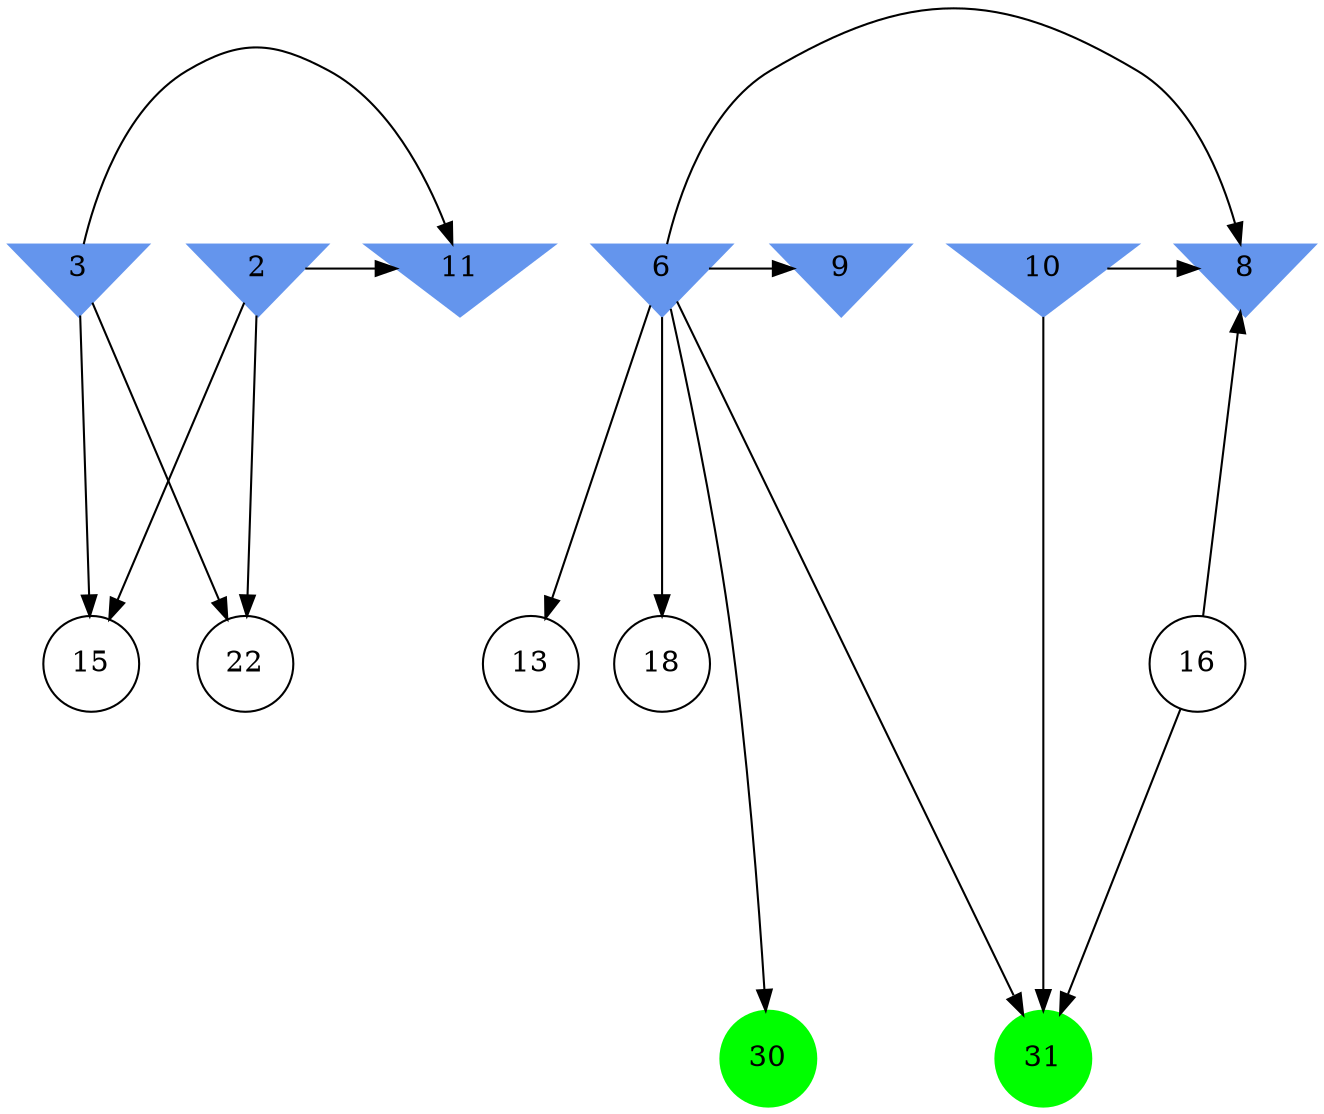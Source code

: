 digraph brain {
	ranksep=2.0;
	2 [shape=invtriangle,style=filled,color=cornflowerblue];
	3 [shape=invtriangle,style=filled,color=cornflowerblue];
	6 [shape=invtriangle,style=filled,color=cornflowerblue];
	8 [shape=invtriangle,style=filled,color=cornflowerblue];
	9 [shape=invtriangle,style=filled,color=cornflowerblue];
	10 [shape=invtriangle,style=filled,color=cornflowerblue];
	11 [shape=invtriangle,style=filled,color=cornflowerblue];
	13 [shape=circle,color=black];
	15 [shape=circle,color=black];
	16 [shape=circle,color=black];
	18 [shape=circle,color=black];
	22 [shape=circle,color=black];
	30 [shape=circle,style=filled,color=green];
	31 [shape=circle,style=filled,color=green];
	3	->	22;
	3	->	15;
	3	->	11;
	2	->	22;
	2	->	15;
	2	->	11;
	6	->	9;
	6	->	13;
	6	->	31;
	6	->	8;
	16	->	31;
	16	->	8;
	10	->	31;
	10	->	8;
	6	->	18;
	6	->	30;
	{ rank=same; 2; 3; 6; 8; 9; 10; 11; }
	{ rank=same; 13; 15; 16; 18; 22; }
	{ rank=same; 30; 31; }
}
